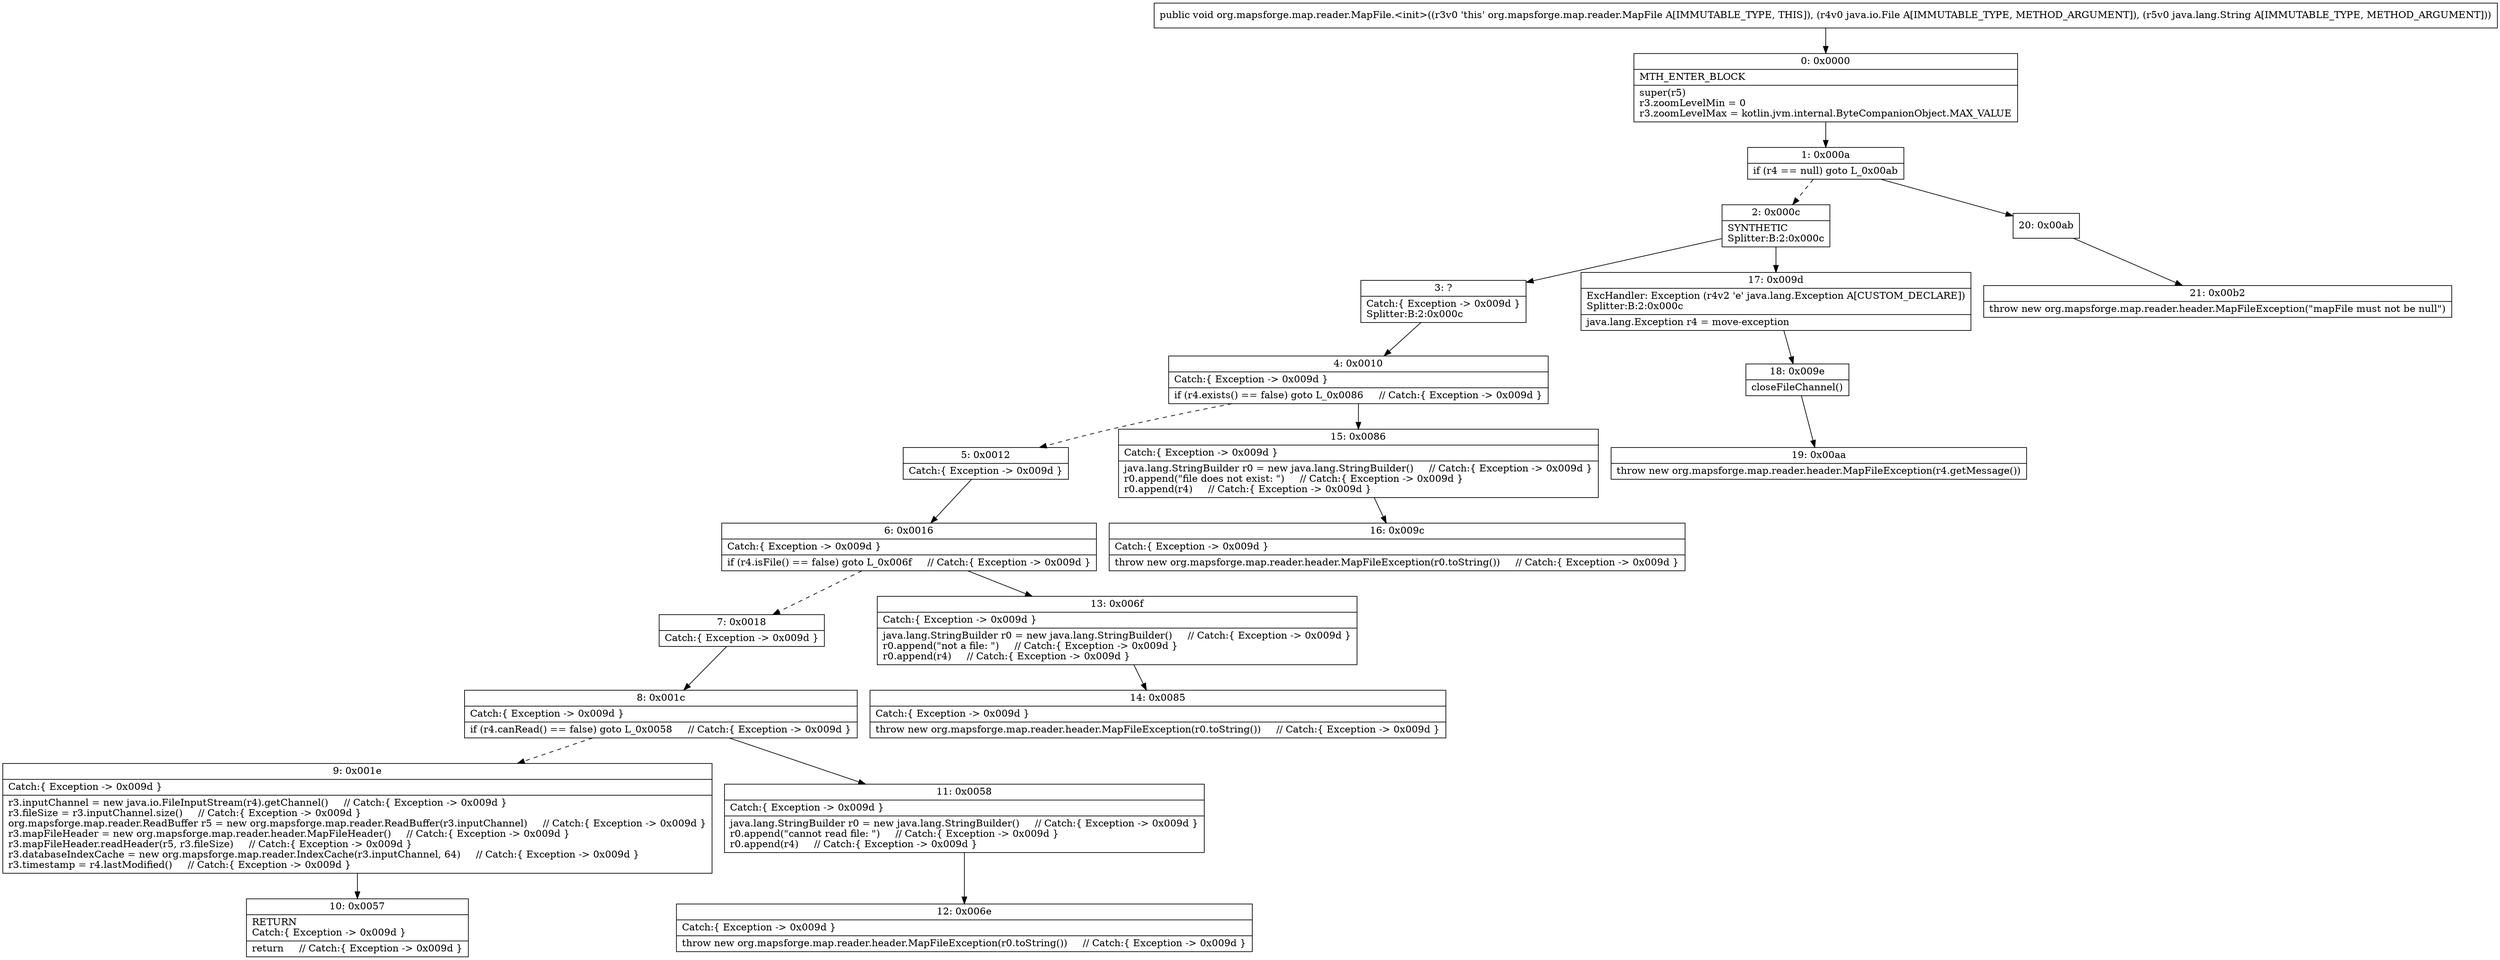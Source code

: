 digraph "CFG fororg.mapsforge.map.reader.MapFile.\<init\>(Ljava\/io\/File;Ljava\/lang\/String;)V" {
Node_0 [shape=record,label="{0\:\ 0x0000|MTH_ENTER_BLOCK\l|super(r5)\lr3.zoomLevelMin = 0\lr3.zoomLevelMax = kotlin.jvm.internal.ByteCompanionObject.MAX_VALUE\l}"];
Node_1 [shape=record,label="{1\:\ 0x000a|if (r4 == null) goto L_0x00ab\l}"];
Node_2 [shape=record,label="{2\:\ 0x000c|SYNTHETIC\lSplitter:B:2:0x000c\l}"];
Node_3 [shape=record,label="{3\:\ ?|Catch:\{ Exception \-\> 0x009d \}\lSplitter:B:2:0x000c\l}"];
Node_4 [shape=record,label="{4\:\ 0x0010|Catch:\{ Exception \-\> 0x009d \}\l|if (r4.exists() == false) goto L_0x0086     \/\/ Catch:\{ Exception \-\> 0x009d \}\l}"];
Node_5 [shape=record,label="{5\:\ 0x0012|Catch:\{ Exception \-\> 0x009d \}\l}"];
Node_6 [shape=record,label="{6\:\ 0x0016|Catch:\{ Exception \-\> 0x009d \}\l|if (r4.isFile() == false) goto L_0x006f     \/\/ Catch:\{ Exception \-\> 0x009d \}\l}"];
Node_7 [shape=record,label="{7\:\ 0x0018|Catch:\{ Exception \-\> 0x009d \}\l}"];
Node_8 [shape=record,label="{8\:\ 0x001c|Catch:\{ Exception \-\> 0x009d \}\l|if (r4.canRead() == false) goto L_0x0058     \/\/ Catch:\{ Exception \-\> 0x009d \}\l}"];
Node_9 [shape=record,label="{9\:\ 0x001e|Catch:\{ Exception \-\> 0x009d \}\l|r3.inputChannel = new java.io.FileInputStream(r4).getChannel()     \/\/ Catch:\{ Exception \-\> 0x009d \}\lr3.fileSize = r3.inputChannel.size()     \/\/ Catch:\{ Exception \-\> 0x009d \}\lorg.mapsforge.map.reader.ReadBuffer r5 = new org.mapsforge.map.reader.ReadBuffer(r3.inputChannel)     \/\/ Catch:\{ Exception \-\> 0x009d \}\lr3.mapFileHeader = new org.mapsforge.map.reader.header.MapFileHeader()     \/\/ Catch:\{ Exception \-\> 0x009d \}\lr3.mapFileHeader.readHeader(r5, r3.fileSize)     \/\/ Catch:\{ Exception \-\> 0x009d \}\lr3.databaseIndexCache = new org.mapsforge.map.reader.IndexCache(r3.inputChannel, 64)     \/\/ Catch:\{ Exception \-\> 0x009d \}\lr3.timestamp = r4.lastModified()     \/\/ Catch:\{ Exception \-\> 0x009d \}\l}"];
Node_10 [shape=record,label="{10\:\ 0x0057|RETURN\lCatch:\{ Exception \-\> 0x009d \}\l|return     \/\/ Catch:\{ Exception \-\> 0x009d \}\l}"];
Node_11 [shape=record,label="{11\:\ 0x0058|Catch:\{ Exception \-\> 0x009d \}\l|java.lang.StringBuilder r0 = new java.lang.StringBuilder()     \/\/ Catch:\{ Exception \-\> 0x009d \}\lr0.append(\"cannot read file: \")     \/\/ Catch:\{ Exception \-\> 0x009d \}\lr0.append(r4)     \/\/ Catch:\{ Exception \-\> 0x009d \}\l}"];
Node_12 [shape=record,label="{12\:\ 0x006e|Catch:\{ Exception \-\> 0x009d \}\l|throw new org.mapsforge.map.reader.header.MapFileException(r0.toString())     \/\/ Catch:\{ Exception \-\> 0x009d \}\l}"];
Node_13 [shape=record,label="{13\:\ 0x006f|Catch:\{ Exception \-\> 0x009d \}\l|java.lang.StringBuilder r0 = new java.lang.StringBuilder()     \/\/ Catch:\{ Exception \-\> 0x009d \}\lr0.append(\"not a file: \")     \/\/ Catch:\{ Exception \-\> 0x009d \}\lr0.append(r4)     \/\/ Catch:\{ Exception \-\> 0x009d \}\l}"];
Node_14 [shape=record,label="{14\:\ 0x0085|Catch:\{ Exception \-\> 0x009d \}\l|throw new org.mapsforge.map.reader.header.MapFileException(r0.toString())     \/\/ Catch:\{ Exception \-\> 0x009d \}\l}"];
Node_15 [shape=record,label="{15\:\ 0x0086|Catch:\{ Exception \-\> 0x009d \}\l|java.lang.StringBuilder r0 = new java.lang.StringBuilder()     \/\/ Catch:\{ Exception \-\> 0x009d \}\lr0.append(\"file does not exist: \")     \/\/ Catch:\{ Exception \-\> 0x009d \}\lr0.append(r4)     \/\/ Catch:\{ Exception \-\> 0x009d \}\l}"];
Node_16 [shape=record,label="{16\:\ 0x009c|Catch:\{ Exception \-\> 0x009d \}\l|throw new org.mapsforge.map.reader.header.MapFileException(r0.toString())     \/\/ Catch:\{ Exception \-\> 0x009d \}\l}"];
Node_17 [shape=record,label="{17\:\ 0x009d|ExcHandler: Exception (r4v2 'e' java.lang.Exception A[CUSTOM_DECLARE])\lSplitter:B:2:0x000c\l|java.lang.Exception r4 = move\-exception\l}"];
Node_18 [shape=record,label="{18\:\ 0x009e|closeFileChannel()\l}"];
Node_19 [shape=record,label="{19\:\ 0x00aa|throw new org.mapsforge.map.reader.header.MapFileException(r4.getMessage())\l}"];
Node_20 [shape=record,label="{20\:\ 0x00ab}"];
Node_21 [shape=record,label="{21\:\ 0x00b2|throw new org.mapsforge.map.reader.header.MapFileException(\"mapFile must not be null\")\l}"];
MethodNode[shape=record,label="{public void org.mapsforge.map.reader.MapFile.\<init\>((r3v0 'this' org.mapsforge.map.reader.MapFile A[IMMUTABLE_TYPE, THIS]), (r4v0 java.io.File A[IMMUTABLE_TYPE, METHOD_ARGUMENT]), (r5v0 java.lang.String A[IMMUTABLE_TYPE, METHOD_ARGUMENT])) }"];
MethodNode -> Node_0;
Node_0 -> Node_1;
Node_1 -> Node_2[style=dashed];
Node_1 -> Node_20;
Node_2 -> Node_3;
Node_2 -> Node_17;
Node_3 -> Node_4;
Node_4 -> Node_5[style=dashed];
Node_4 -> Node_15;
Node_5 -> Node_6;
Node_6 -> Node_7[style=dashed];
Node_6 -> Node_13;
Node_7 -> Node_8;
Node_8 -> Node_9[style=dashed];
Node_8 -> Node_11;
Node_9 -> Node_10;
Node_11 -> Node_12;
Node_13 -> Node_14;
Node_15 -> Node_16;
Node_17 -> Node_18;
Node_18 -> Node_19;
Node_20 -> Node_21;
}

